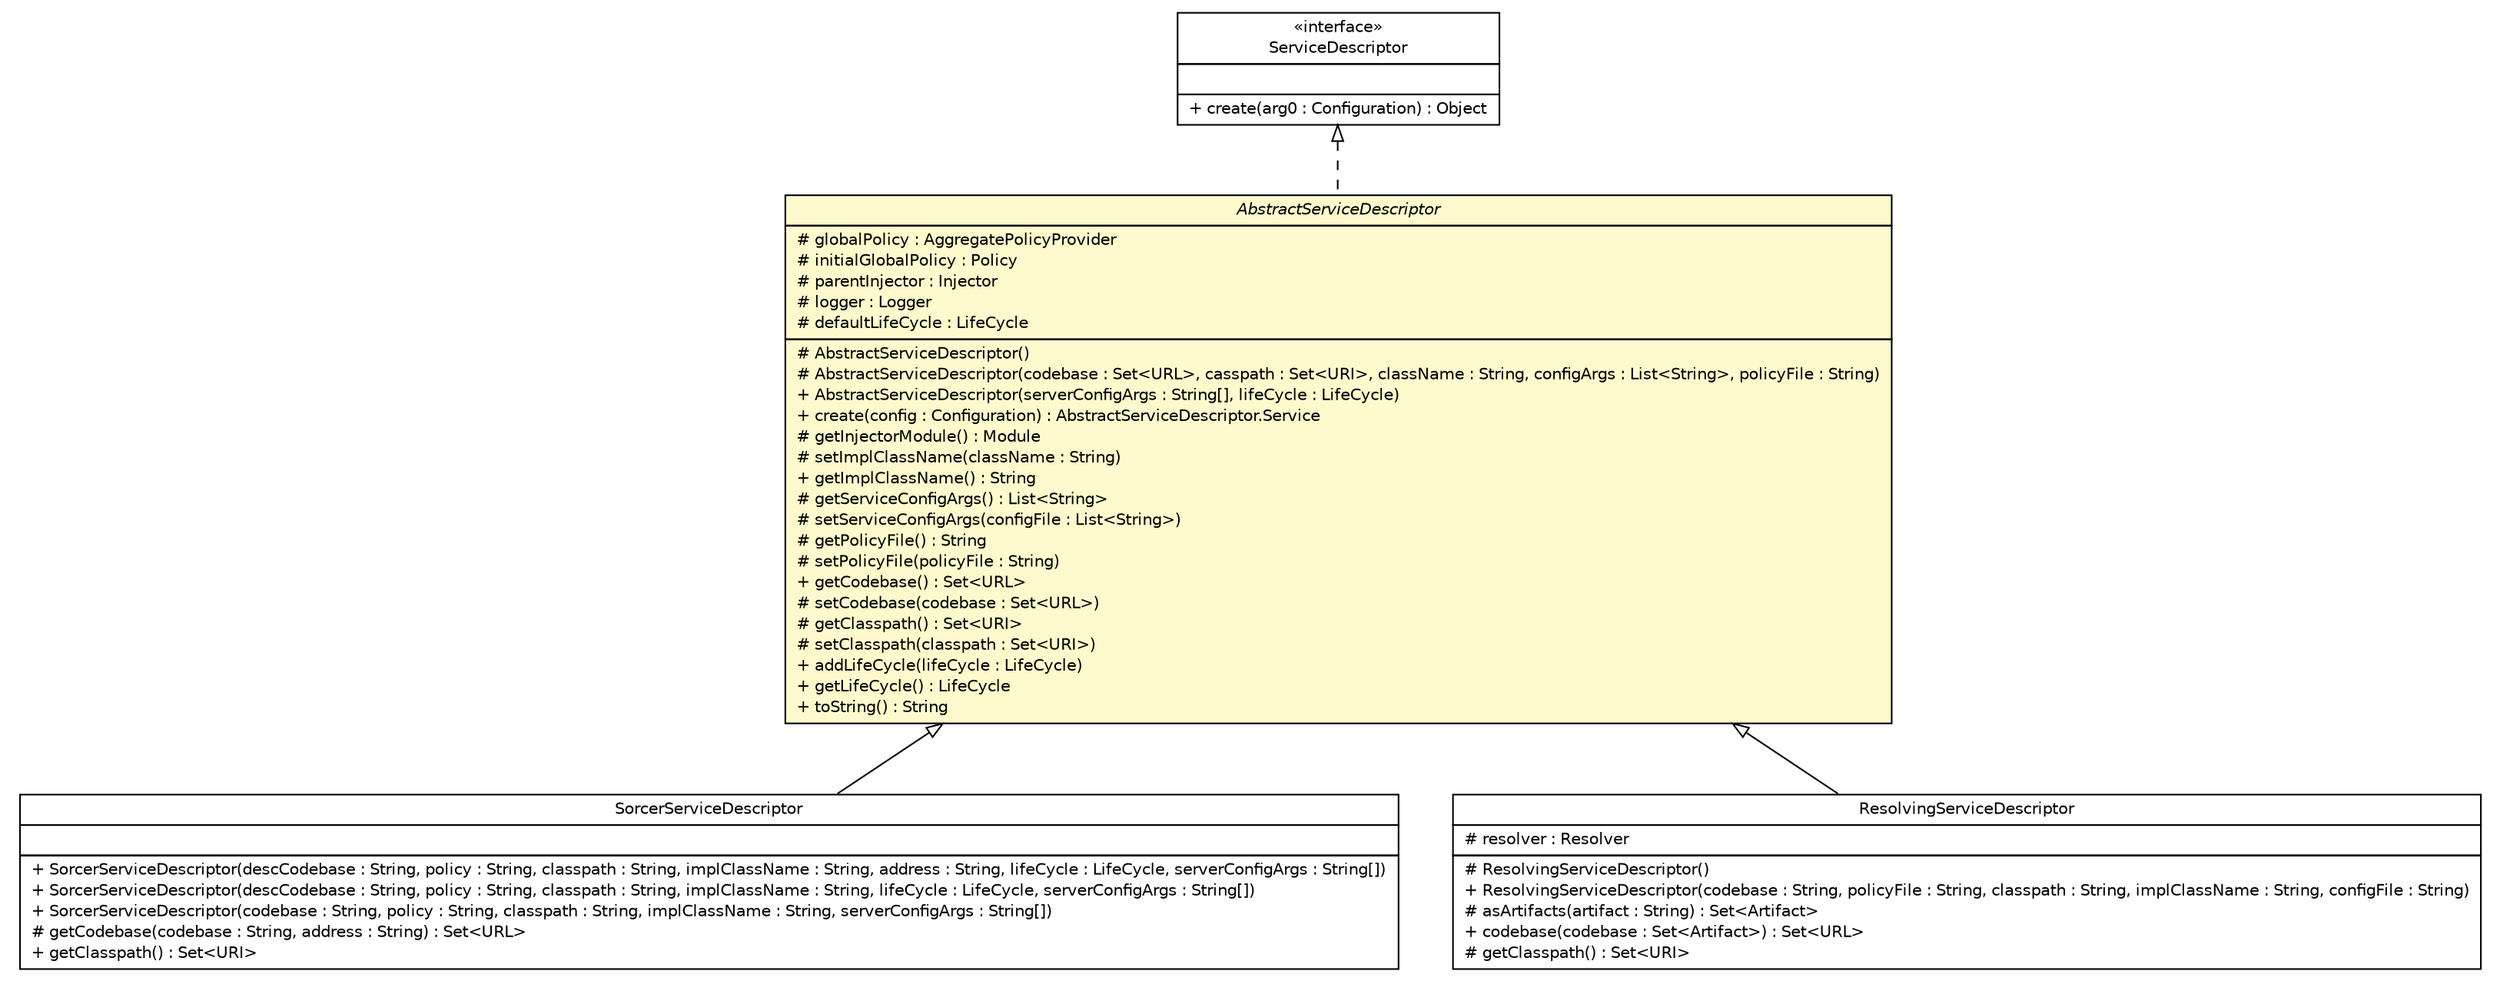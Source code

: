 #!/usr/local/bin/dot
#
# Class diagram 
# Generated by UMLGraph version R5_6 (http://www.umlgraph.org/)
#

digraph G {
	edge [fontname="Helvetica",fontsize=10,labelfontname="Helvetica",labelfontsize=10];
	node [fontname="Helvetica",fontsize=10,shape=plaintext];
	nodesep=0.25;
	ranksep=0.5;
	// sorcer.provider.boot.AbstractServiceDescriptor
	c74237 [label=<<table title="sorcer.provider.boot.AbstractServiceDescriptor" border="0" cellborder="1" cellspacing="0" cellpadding="2" port="p" bgcolor="lemonChiffon" href="./AbstractServiceDescriptor.html">
		<tr><td><table border="0" cellspacing="0" cellpadding="1">
<tr><td align="center" balign="center"><font face="Helvetica-Oblique"> AbstractServiceDescriptor </font></td></tr>
		</table></td></tr>
		<tr><td><table border="0" cellspacing="0" cellpadding="1">
<tr><td align="left" balign="left"> # globalPolicy : AggregatePolicyProvider </td></tr>
<tr><td align="left" balign="left"> # initialGlobalPolicy : Policy </td></tr>
<tr><td align="left" balign="left"> # parentInjector : Injector </td></tr>
<tr><td align="left" balign="left"> # logger : Logger </td></tr>
<tr><td align="left" balign="left"> # defaultLifeCycle : LifeCycle </td></tr>
		</table></td></tr>
		<tr><td><table border="0" cellspacing="0" cellpadding="1">
<tr><td align="left" balign="left"> # AbstractServiceDescriptor() </td></tr>
<tr><td align="left" balign="left"> # AbstractServiceDescriptor(codebase : Set&lt;URL&gt;, casspath : Set&lt;URI&gt;, className : String, configArgs : List&lt;String&gt;, policyFile : String) </td></tr>
<tr><td align="left" balign="left"> + AbstractServiceDescriptor(serverConfigArgs : String[], lifeCycle : LifeCycle) </td></tr>
<tr><td align="left" balign="left"> + create(config : Configuration) : AbstractServiceDescriptor.Service </td></tr>
<tr><td align="left" balign="left"> # getInjectorModule() : Module </td></tr>
<tr><td align="left" balign="left"> # setImplClassName(className : String) </td></tr>
<tr><td align="left" balign="left"> + getImplClassName() : String </td></tr>
<tr><td align="left" balign="left"> # getServiceConfigArgs() : List&lt;String&gt; </td></tr>
<tr><td align="left" balign="left"> # setServiceConfigArgs(configFile : List&lt;String&gt;) </td></tr>
<tr><td align="left" balign="left"> # getPolicyFile() : String </td></tr>
<tr><td align="left" balign="left"> # setPolicyFile(policyFile : String) </td></tr>
<tr><td align="left" balign="left"> + getCodebase() : Set&lt;URL&gt; </td></tr>
<tr><td align="left" balign="left"> # setCodebase(codebase : Set&lt;URL&gt;) </td></tr>
<tr><td align="left" balign="left"> # getClasspath() : Set&lt;URI&gt; </td></tr>
<tr><td align="left" balign="left"> # setClasspath(classpath : Set&lt;URI&gt;) </td></tr>
<tr><td align="left" balign="left"> + addLifeCycle(lifeCycle : LifeCycle) </td></tr>
<tr><td align="left" balign="left"> + getLifeCycle() : LifeCycle </td></tr>
<tr><td align="left" balign="left"> + toString() : String </td></tr>
		</table></td></tr>
		</table>>, URL="./AbstractServiceDescriptor.html", fontname="Helvetica", fontcolor="black", fontsize=10.0];
	// sorcer.provider.boot.SorcerServiceDescriptor
	c74240 [label=<<table title="sorcer.provider.boot.SorcerServiceDescriptor" border="0" cellborder="1" cellspacing="0" cellpadding="2" port="p" href="./SorcerServiceDescriptor.html">
		<tr><td><table border="0" cellspacing="0" cellpadding="1">
<tr><td align="center" balign="center"> SorcerServiceDescriptor </td></tr>
		</table></td></tr>
		<tr><td><table border="0" cellspacing="0" cellpadding="1">
<tr><td align="left" balign="left">  </td></tr>
		</table></td></tr>
		<tr><td><table border="0" cellspacing="0" cellpadding="1">
<tr><td align="left" balign="left"> + SorcerServiceDescriptor(descCodebase : String, policy : String, classpath : String, implClassName : String, address : String, lifeCycle : LifeCycle, serverConfigArgs : String[]) </td></tr>
<tr><td align="left" balign="left"> + SorcerServiceDescriptor(descCodebase : String, policy : String, classpath : String, implClassName : String, lifeCycle : LifeCycle, serverConfigArgs : String[]) </td></tr>
<tr><td align="left" balign="left"> + SorcerServiceDescriptor(codebase : String, policy : String, classpath : String, implClassName : String, serverConfigArgs : String[]) </td></tr>
<tr><td align="left" balign="left"> # getCodebase(codebase : String, address : String) : Set&lt;URL&gt; </td></tr>
<tr><td align="left" balign="left"> + getClasspath() : Set&lt;URI&gt; </td></tr>
		</table></td></tr>
		</table>>, URL="./SorcerServiceDescriptor.html", fontname="Helvetica", fontcolor="black", fontsize=10.0];
	// sorcer.boot.ResolvingServiceDescriptor
	c74252 [label=<<table title="sorcer.boot.ResolvingServiceDescriptor" border="0" cellborder="1" cellspacing="0" cellpadding="2" port="p" href="../../boot/ResolvingServiceDescriptor.html">
		<tr><td><table border="0" cellspacing="0" cellpadding="1">
<tr><td align="center" balign="center"> ResolvingServiceDescriptor </td></tr>
		</table></td></tr>
		<tr><td><table border="0" cellspacing="0" cellpadding="1">
<tr><td align="left" balign="left"> # resolver : Resolver </td></tr>
		</table></td></tr>
		<tr><td><table border="0" cellspacing="0" cellpadding="1">
<tr><td align="left" balign="left"> # ResolvingServiceDescriptor() </td></tr>
<tr><td align="left" balign="left"> + ResolvingServiceDescriptor(codebase : String, policyFile : String, classpath : String, implClassName : String, configFile : String) </td></tr>
<tr><td align="left" balign="left"> # asArtifacts(artifact : String) : Set&lt;Artifact&gt; </td></tr>
<tr><td align="left" balign="left"> + codebase(codebase : Set&lt;Artifact&gt;) : Set&lt;URL&gt; </td></tr>
<tr><td align="left" balign="left"> # getClasspath() : Set&lt;URI&gt; </td></tr>
		</table></td></tr>
		</table>>, URL="../../boot/ResolvingServiceDescriptor.html", fontname="Helvetica", fontcolor="black", fontsize=10.0];
	//sorcer.provider.boot.AbstractServiceDescriptor implements com.sun.jini.start.ServiceDescriptor
	c74427:p -> c74237:p [dir=back,arrowtail=empty,style=dashed];
	//sorcer.provider.boot.SorcerServiceDescriptor extends sorcer.provider.boot.AbstractServiceDescriptor
	c74237:p -> c74240:p [dir=back,arrowtail=empty];
	//sorcer.boot.ResolvingServiceDescriptor extends sorcer.provider.boot.AbstractServiceDescriptor
	c74237:p -> c74252:p [dir=back,arrowtail=empty];
	// com.sun.jini.start.ServiceDescriptor
	c74427 [label=<<table title="com.sun.jini.start.ServiceDescriptor" border="0" cellborder="1" cellspacing="0" cellpadding="2" port="p" href="https://river.apache.org/doc/api/com/sun/jini/start/ServiceDescriptor.html">
		<tr><td><table border="0" cellspacing="0" cellpadding="1">
<tr><td align="center" balign="center"> &#171;interface&#187; </td></tr>
<tr><td align="center" balign="center"> ServiceDescriptor </td></tr>
		</table></td></tr>
		<tr><td><table border="0" cellspacing="0" cellpadding="1">
<tr><td align="left" balign="left">  </td></tr>
		</table></td></tr>
		<tr><td><table border="0" cellspacing="0" cellpadding="1">
<tr><td align="left" balign="left"> + create(arg0 : Configuration) : Object </td></tr>
		</table></td></tr>
		</table>>, URL="https://river.apache.org/doc/api/com/sun/jini/start/ServiceDescriptor.html", fontname="Helvetica", fontcolor="black", fontsize=10.0];
}

